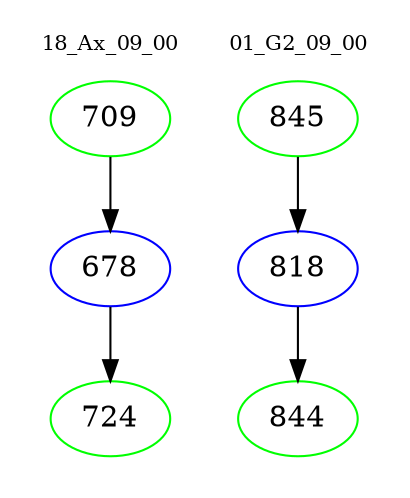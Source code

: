 digraph{
subgraph cluster_0 {
color = white
label = "18_Ax_09_00";
fontsize=10;
T0_709 [label="709", color="green"]
T0_709 -> T0_678 [color="black"]
T0_678 [label="678", color="blue"]
T0_678 -> T0_724 [color="black"]
T0_724 [label="724", color="green"]
}
subgraph cluster_1 {
color = white
label = "01_G2_09_00";
fontsize=10;
T1_845 [label="845", color="green"]
T1_845 -> T1_818 [color="black"]
T1_818 [label="818", color="blue"]
T1_818 -> T1_844 [color="black"]
T1_844 [label="844", color="green"]
}
}
